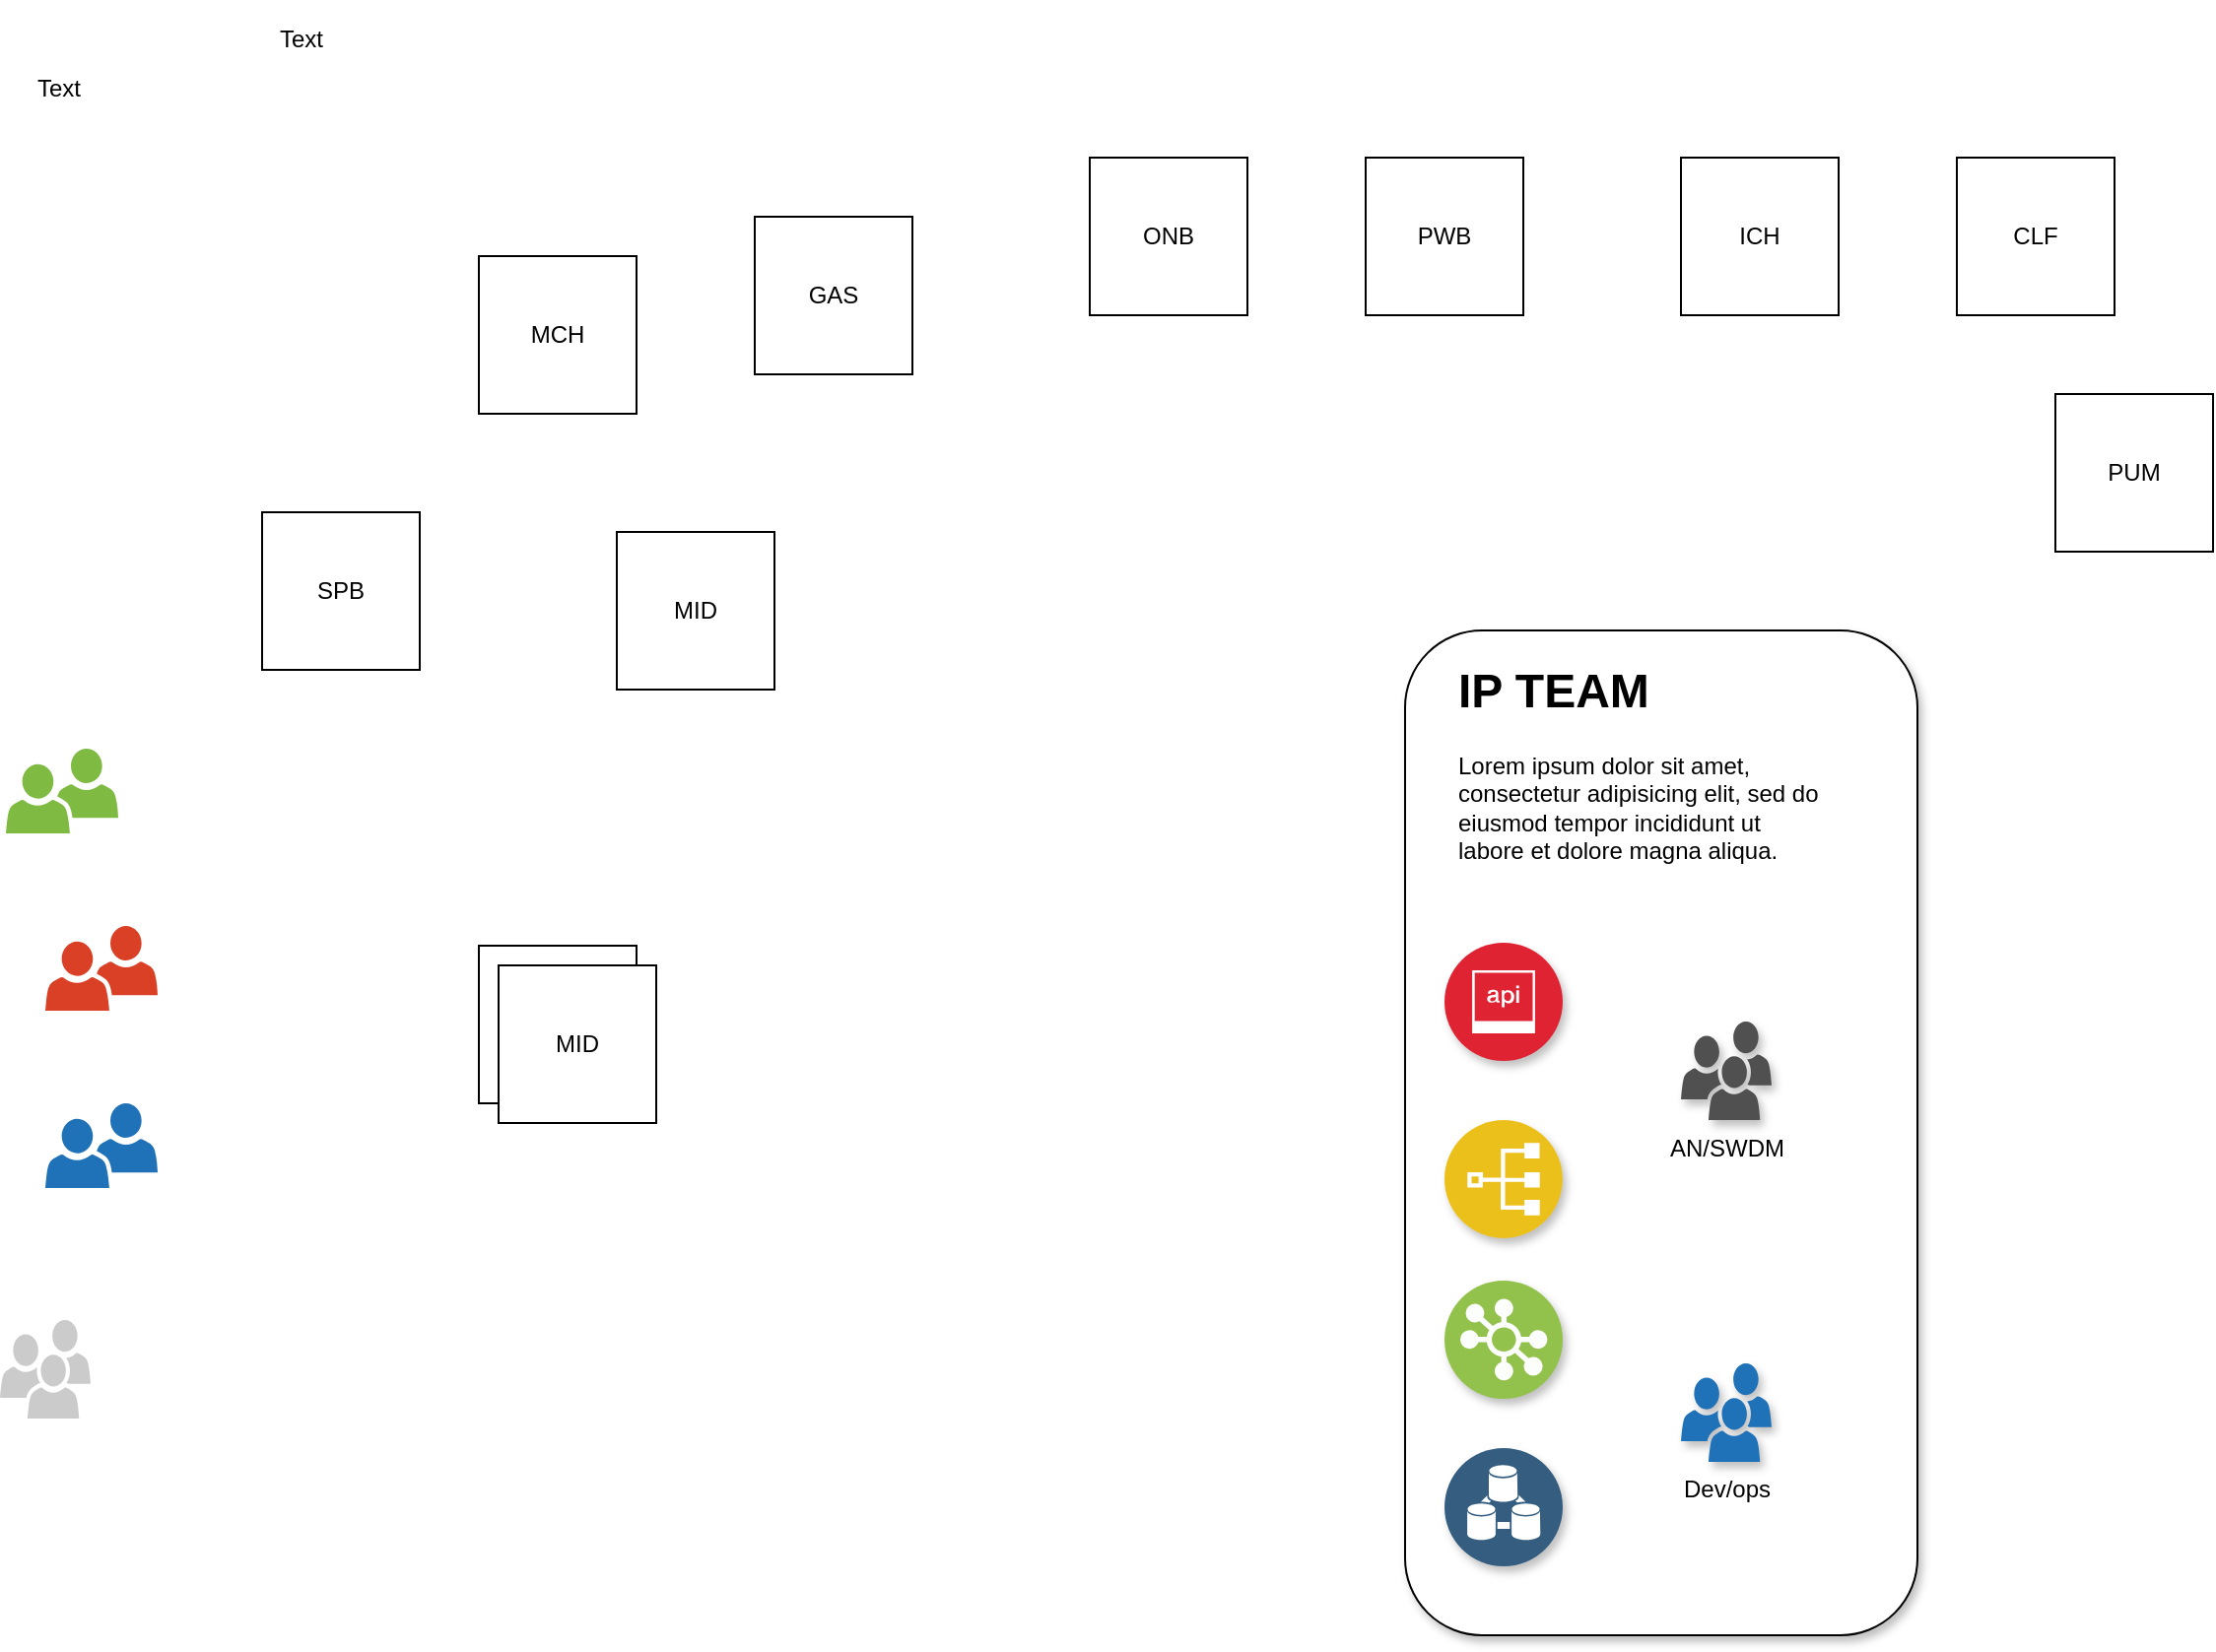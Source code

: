 <mxfile version="24.7.16">
  <diagram name="Stránka-1" id="IJSsZS_YuEGMHdV8JXdg">
    <mxGraphModel dx="1264" dy="1041" grid="1" gridSize="10" guides="1" tooltips="1" connect="1" arrows="1" fold="1" page="1" pageScale="1" pageWidth="827" pageHeight="1169" math="0" shadow="0">
      <root>
        <mxCell id="0" />
        <mxCell id="1" parent="0" />
        <mxCell id="OI-sxOpWTPTX0RnwA3bI-15" value="" style="sketch=0;pointerEvents=1;shadow=0;dashed=0;html=1;strokeColor=none;fillColor=#505050;labelPosition=center;verticalLabelPosition=bottom;verticalAlign=top;outlineConnect=0;align=center;shape=mxgraph.office.users.users_two;fillColor=#DA4026;" vertex="1" parent="1">
          <mxGeometry x="50" y="520" width="57" height="43" as="geometry" />
        </mxCell>
        <mxCell id="OI-sxOpWTPTX0RnwA3bI-16" value="" style="sketch=0;pointerEvents=1;shadow=0;dashed=0;html=1;strokeColor=none;fillColor=#505050;labelPosition=center;verticalLabelPosition=bottom;verticalAlign=top;outlineConnect=0;align=center;shape=mxgraph.office.users.users_two;fillColor=#7FBA42;" vertex="1" parent="1">
          <mxGeometry x="30" y="430" width="57" height="43" as="geometry" />
        </mxCell>
        <mxCell id="OI-sxOpWTPTX0RnwA3bI-17" value="" style="sketch=0;pointerEvents=1;shadow=0;dashed=0;html=1;strokeColor=none;labelPosition=center;verticalLabelPosition=bottom;verticalAlign=top;outlineConnect=0;align=center;shape=mxgraph.office.users.users;fillColor=#CCCBCB;" vertex="1" parent="1">
          <mxGeometry x="27" y="720" width="46" height="50" as="geometry" />
        </mxCell>
        <mxCell id="OI-sxOpWTPTX0RnwA3bI-18" value="" style="sketch=0;pointerEvents=1;shadow=0;dashed=0;html=1;strokeColor=none;fillColor=#505050;labelPosition=center;verticalLabelPosition=bottom;verticalAlign=top;outlineConnect=0;align=center;shape=mxgraph.office.users.users_two;fillColor=#2072B8;" vertex="1" parent="1">
          <mxGeometry x="50" y="610" width="57" height="43" as="geometry" />
        </mxCell>
        <mxCell id="OI-sxOpWTPTX0RnwA3bI-21" value="Text" style="text;html=1;align=center;verticalAlign=middle;whiteSpace=wrap;rounded=0;" vertex="1" parent="1">
          <mxGeometry x="27" y="80" width="60" height="30" as="geometry" />
        </mxCell>
        <mxCell id="OI-sxOpWTPTX0RnwA3bI-22" value="Text" style="text;html=1;align=center;verticalAlign=middle;whiteSpace=wrap;rounded=0;" vertex="1" parent="1">
          <mxGeometry x="150" y="50" width="60" height="40" as="geometry" />
        </mxCell>
        <mxCell id="OI-sxOpWTPTX0RnwA3bI-26" value="" style="group" vertex="1" connectable="0" parent="1">
          <mxGeometry x="740" y="370" width="260" height="510" as="geometry" />
        </mxCell>
        <mxCell id="OI-sxOpWTPTX0RnwA3bI-12" value="" style="rounded=1;whiteSpace=wrap;html=1;shadow=1;" vertex="1" parent="OI-sxOpWTPTX0RnwA3bI-26">
          <mxGeometry width="260" height="510" as="geometry" />
        </mxCell>
        <mxCell id="OI-sxOpWTPTX0RnwA3bI-1" value="" style="image;aspect=fixed;perimeter=ellipsePerimeter;html=1;align=center;shadow=1;dashed=0;fontColor=#4277BB;labelBackgroundColor=default;fontSize=12;spacingTop=3;image=img/lib/ibm/security/api_security.svg;" vertex="1" parent="OI-sxOpWTPTX0RnwA3bI-26">
          <mxGeometry x="20" y="158.5" width="60" height="60" as="geometry" />
        </mxCell>
        <mxCell id="OI-sxOpWTPTX0RnwA3bI-2" value="" style="image;aspect=fixed;perimeter=ellipsePerimeter;html=1;align=center;shadow=1;dashed=0;fontColor=#4277BB;labelBackgroundColor=default;fontSize=12;spacingTop=3;image=img/lib/ibm/applications/index.svg;" vertex="1" parent="OI-sxOpWTPTX0RnwA3bI-26">
          <mxGeometry x="20" y="248.5" width="60" height="60" as="geometry" />
        </mxCell>
        <mxCell id="OI-sxOpWTPTX0RnwA3bI-7" value="" style="image;aspect=fixed;perimeter=ellipsePerimeter;html=1;align=center;shadow=1;dashed=0;fontColor=#4277BB;labelBackgroundColor=default;fontSize=12;spacingTop=3;image=img/lib/ibm/vpc/LoadBalancerPool.svg;" vertex="1" parent="OI-sxOpWTPTX0RnwA3bI-26">
          <mxGeometry x="20" y="330" width="60" height="60" as="geometry" />
        </mxCell>
        <mxCell id="OI-sxOpWTPTX0RnwA3bI-9" value="" style="image;aspect=fixed;perimeter=ellipsePerimeter;html=1;align=center;shadow=1;dashed=0;fontColor=#4277BB;labelBackgroundColor=default;fontSize=12;spacingTop=3;image=img/lib/ibm/data/device_registry.svg;" vertex="1" parent="OI-sxOpWTPTX0RnwA3bI-26">
          <mxGeometry x="20" y="415" width="60" height="60" as="geometry" />
        </mxCell>
        <mxCell id="OI-sxOpWTPTX0RnwA3bI-19" value="Dev/ops" style="sketch=0;pointerEvents=1;shadow=1;dashed=0;html=1;strokeColor=none;labelPosition=center;verticalLabelPosition=bottom;verticalAlign=top;outlineConnect=0;align=center;shape=mxgraph.office.users.users;fillColor=#2072B8;" vertex="1" parent="OI-sxOpWTPTX0RnwA3bI-26">
          <mxGeometry x="140" y="372" width="46" height="50" as="geometry" />
        </mxCell>
        <mxCell id="OI-sxOpWTPTX0RnwA3bI-20" value="AN/SWDM" style="sketch=0;pointerEvents=1;shadow=1;dashed=0;html=1;strokeColor=none;fillColor=#505050;labelPosition=center;verticalLabelPosition=bottom;verticalAlign=top;outlineConnect=0;align=center;shape=mxgraph.office.users.users;" vertex="1" parent="OI-sxOpWTPTX0RnwA3bI-26">
          <mxGeometry x="140" y="198.5" width="46" height="50" as="geometry" />
        </mxCell>
        <mxCell id="OI-sxOpWTPTX0RnwA3bI-23" value="&lt;h1 style=&quot;margin-top: 0px;&quot;&gt;IP TEAM&lt;/h1&gt;&lt;p&gt;Lorem ipsum dolor sit amet, consectetur adipisicing elit, sed do eiusmod tempor incididunt ut labore et dolore magna aliqua.&lt;/p&gt;" style="text;html=1;whiteSpace=wrap;overflow=hidden;rounded=0;shadow=1;" vertex="1" parent="OI-sxOpWTPTX0RnwA3bI-26">
          <mxGeometry x="25" y="10" width="190" height="108.5" as="geometry" />
        </mxCell>
        <mxCell id="OI-sxOpWTPTX0RnwA3bI-29" value="MID" style="whiteSpace=wrap;html=1;aspect=fixed;" vertex="1" parent="1">
          <mxGeometry x="270" y="530" width="80" height="80" as="geometry" />
        </mxCell>
        <mxCell id="OI-sxOpWTPTX0RnwA3bI-32" value="MID" style="whiteSpace=wrap;html=1;aspect=fixed;" vertex="1" parent="1">
          <mxGeometry x="280" y="540" width="80" height="80" as="geometry" />
        </mxCell>
        <mxCell id="OI-sxOpWTPTX0RnwA3bI-33" value="MID" style="whiteSpace=wrap;html=1;aspect=fixed;" vertex="1" parent="1">
          <mxGeometry x="340" y="320" width="80" height="80" as="geometry" />
        </mxCell>
        <mxCell id="OI-sxOpWTPTX0RnwA3bI-34" value="SPB" style="whiteSpace=wrap;html=1;aspect=fixed;" vertex="1" parent="1">
          <mxGeometry x="160" y="310" width="80" height="80" as="geometry" />
        </mxCell>
        <mxCell id="OI-sxOpWTPTX0RnwA3bI-35" value="PUM" style="whiteSpace=wrap;html=1;aspect=fixed;" vertex="1" parent="1">
          <mxGeometry x="1070" y="250" width="80" height="80" as="geometry" />
        </mxCell>
        <mxCell id="OI-sxOpWTPTX0RnwA3bI-36" value="CLF" style="whiteSpace=wrap;html=1;aspect=fixed;" vertex="1" parent="1">
          <mxGeometry x="1020" y="130" width="80" height="80" as="geometry" />
        </mxCell>
        <mxCell id="OI-sxOpWTPTX0RnwA3bI-37" value="ICH" style="whiteSpace=wrap;html=1;aspect=fixed;" vertex="1" parent="1">
          <mxGeometry x="880" y="130" width="80" height="80" as="geometry" />
        </mxCell>
        <mxCell id="OI-sxOpWTPTX0RnwA3bI-38" value="PWB" style="whiteSpace=wrap;html=1;aspect=fixed;" vertex="1" parent="1">
          <mxGeometry x="720" y="130" width="80" height="80" as="geometry" />
        </mxCell>
        <mxCell id="OI-sxOpWTPTX0RnwA3bI-39" value="ONB" style="whiteSpace=wrap;html=1;aspect=fixed;" vertex="1" parent="1">
          <mxGeometry x="580" y="130" width="80" height="80" as="geometry" />
        </mxCell>
        <mxCell id="OI-sxOpWTPTX0RnwA3bI-40" value="GAS" style="whiteSpace=wrap;html=1;aspect=fixed;" vertex="1" parent="1">
          <mxGeometry x="410" y="160" width="80" height="80" as="geometry" />
        </mxCell>
        <mxCell id="OI-sxOpWTPTX0RnwA3bI-41" value="MCH" style="whiteSpace=wrap;html=1;aspect=fixed;" vertex="1" parent="1">
          <mxGeometry x="270" y="180" width="80" height="80" as="geometry" />
        </mxCell>
      </root>
    </mxGraphModel>
  </diagram>
</mxfile>
